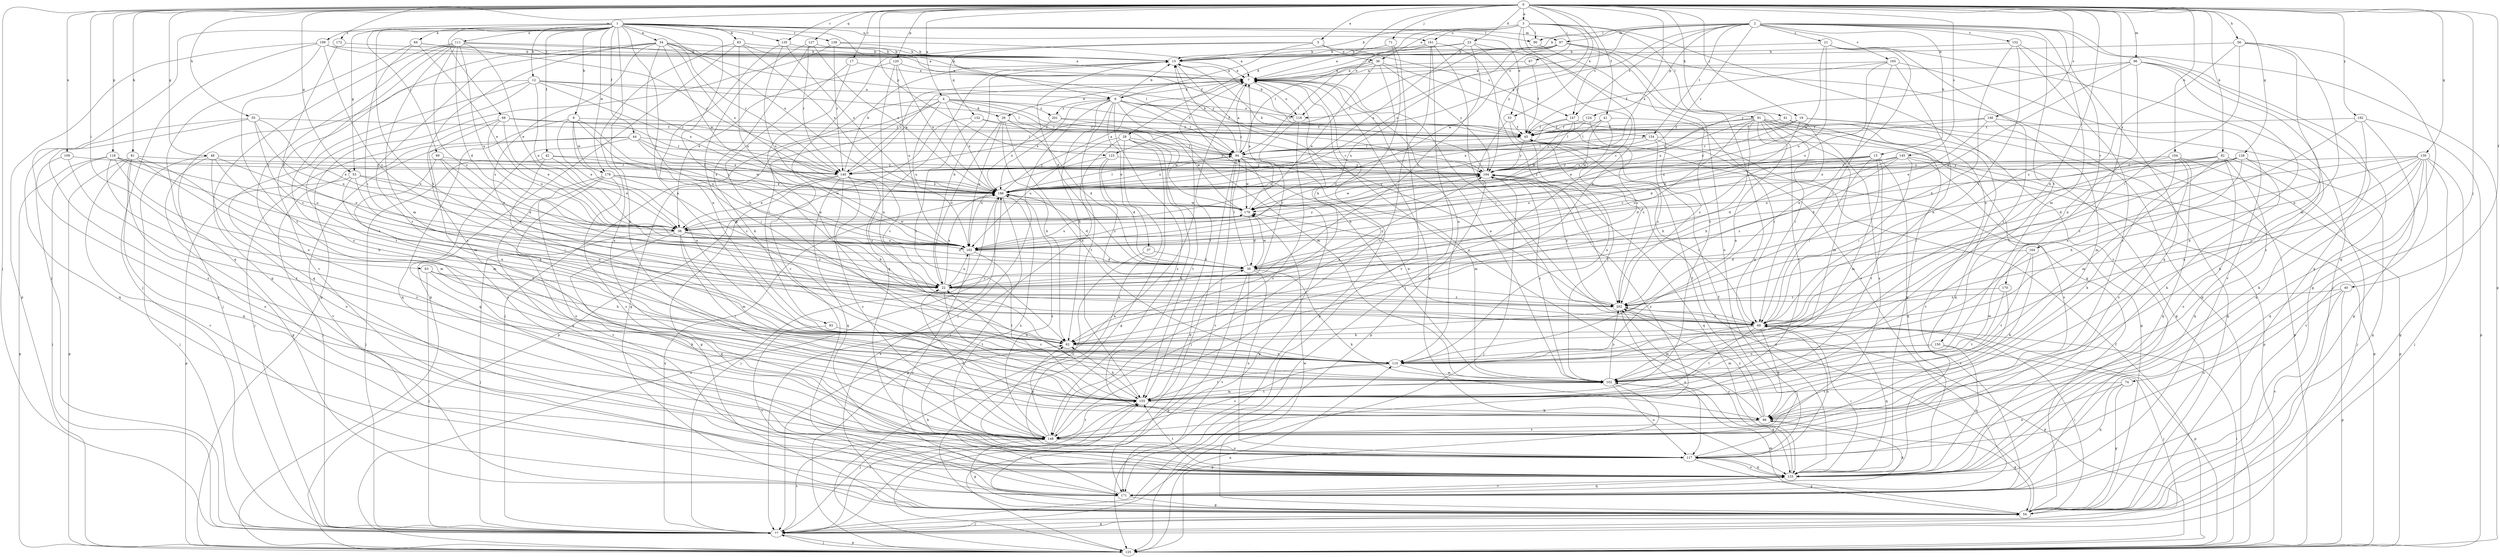 strict digraph  {
0;
1;
2;
3;
4;
5;
6;
7;
9;
12;
13;
15;
17;
19;
21;
22;
23;
28;
29;
30;
33;
34;
36;
37;
38;
40;
41;
42;
44;
45;
48;
53;
54;
55;
56;
61;
62;
63;
67;
68;
69;
71;
74;
77;
81;
82;
83;
84;
86;
89;
90;
91;
93;
94;
96;
97;
102;
104;
109;
110;
111;
116;
117;
118;
120;
123;
124;
125;
127;
128;
130;
132;
133;
135;
138;
140;
145;
146;
147;
148;
150;
152;
154;
155;
161;
162;
164;
165;
170;
171;
172;
178;
179;
186;
192;
194;
199;
201;
202;
0 -> 3  [label=a];
0 -> 4  [label=a];
0 -> 5  [label=a];
0 -> 17  [label=c];
0 -> 19  [label=c];
0 -> 23  [label=d];
0 -> 28  [label=d];
0 -> 33  [label=e];
0 -> 40  [label=f];
0 -> 41  [label=f];
0 -> 48  [label=g];
0 -> 53  [label=g];
0 -> 55  [label=h];
0 -> 56  [label=h];
0 -> 61  [label=h];
0 -> 63  [label=i];
0 -> 67  [label=i];
0 -> 71  [label=j];
0 -> 74  [label=j];
0 -> 77  [label=j];
0 -> 81  [label=k];
0 -> 82  [label=k];
0 -> 96  [label=m];
0 -> 104  [label=n];
0 -> 109  [label=n];
0 -> 110  [label=n];
0 -> 118  [label=p];
0 -> 120  [label=p];
0 -> 123  [label=p];
0 -> 127  [label=q];
0 -> 128  [label=q];
0 -> 130  [label=q];
0 -> 135  [label=r];
0 -> 145  [label=s];
0 -> 146  [label=s];
0 -> 164  [label=v];
0 -> 172  [label=w];
0 -> 186  [label=x];
0 -> 192  [label=y];
1 -> 6  [label=a];
1 -> 9  [label=b];
1 -> 12  [label=b];
1 -> 33  [label=e];
1 -> 34  [label=e];
1 -> 42  [label=f];
1 -> 44  [label=f];
1 -> 53  [label=g];
1 -> 62  [label=h];
1 -> 68  [label=i];
1 -> 69  [label=i];
1 -> 77  [label=j];
1 -> 83  [label=k];
1 -> 84  [label=k];
1 -> 86  [label=k];
1 -> 89  [label=l];
1 -> 90  [label=l];
1 -> 97  [label=m];
1 -> 110  [label=n];
1 -> 111  [label=o];
1 -> 135  [label=r];
1 -> 138  [label=r];
1 -> 161  [label=u];
1 -> 178  [label=w];
1 -> 186  [label=x];
1 -> 199  [label=z];
2 -> 13  [label=b];
2 -> 15  [label=b];
2 -> 21  [label=c];
2 -> 54  [label=g];
2 -> 90  [label=l];
2 -> 97  [label=m];
2 -> 102  [label=m];
2 -> 116  [label=o];
2 -> 123  [label=p];
2 -> 124  [label=p];
2 -> 125  [label=p];
2 -> 140  [label=r];
2 -> 147  [label=s];
2 -> 150  [label=t];
2 -> 152  [label=t];
2 -> 154  [label=t];
2 -> 165  [label=v];
2 -> 170  [label=v];
3 -> 15  [label=b];
3 -> 22  [label=c];
3 -> 36  [label=e];
3 -> 62  [label=h];
3 -> 90  [label=l];
3 -> 91  [label=l];
3 -> 116  [label=o];
3 -> 147  [label=s];
3 -> 161  [label=u];
3 -> 171  [label=v];
3 -> 194  [label=y];
4 -> 29  [label=d];
4 -> 45  [label=f];
4 -> 54  [label=g];
4 -> 77  [label=j];
4 -> 93  [label=l];
4 -> 94  [label=l];
4 -> 162  [label=u];
4 -> 186  [label=x];
4 -> 194  [label=y];
4 -> 201  [label=z];
5 -> 6  [label=a];
5 -> 36  [label=e];
5 -> 132  [label=q];
5 -> 147  [label=s];
5 -> 171  [label=v];
6 -> 15  [label=b];
6 -> 37  [label=e];
6 -> 45  [label=f];
6 -> 62  [label=h];
6 -> 77  [label=j];
6 -> 94  [label=l];
6 -> 102  [label=m];
6 -> 116  [label=o];
6 -> 148  [label=s];
6 -> 154  [label=t];
6 -> 155  [label=t];
6 -> 186  [label=x];
6 -> 201  [label=z];
7 -> 6  [label=a];
7 -> 29  [label=d];
7 -> 69  [label=i];
7 -> 110  [label=n];
7 -> 116  [label=o];
7 -> 125  [label=p];
7 -> 133  [label=q];
7 -> 140  [label=r];
7 -> 155  [label=t];
9 -> 38  [label=e];
9 -> 45  [label=f];
9 -> 69  [label=i];
9 -> 110  [label=n];
9 -> 133  [label=q];
9 -> 162  [label=u];
9 -> 178  [label=w];
12 -> 6  [label=a];
12 -> 38  [label=e];
12 -> 77  [label=j];
12 -> 94  [label=l];
12 -> 133  [label=q];
12 -> 140  [label=r];
12 -> 155  [label=t];
12 -> 186  [label=x];
13 -> 30  [label=d];
13 -> 69  [label=i];
13 -> 102  [label=m];
13 -> 133  [label=q];
13 -> 155  [label=t];
13 -> 162  [label=u];
13 -> 186  [label=x];
13 -> 194  [label=y];
15 -> 7  [label=a];
15 -> 30  [label=d];
15 -> 133  [label=q];
15 -> 202  [label=z];
17 -> 7  [label=a];
17 -> 62  [label=h];
17 -> 110  [label=n];
19 -> 30  [label=d];
19 -> 45  [label=f];
19 -> 54  [label=g];
19 -> 94  [label=l];
19 -> 125  [label=p];
19 -> 186  [label=x];
21 -> 15  [label=b];
21 -> 77  [label=j];
21 -> 110  [label=n];
21 -> 155  [label=t];
21 -> 162  [label=u];
21 -> 179  [label=w];
22 -> 15  [label=b];
22 -> 155  [label=t];
22 -> 162  [label=u];
22 -> 186  [label=x];
22 -> 194  [label=y];
22 -> 202  [label=z];
23 -> 7  [label=a];
23 -> 15  [label=b];
23 -> 22  [label=c];
23 -> 45  [label=f];
23 -> 54  [label=g];
23 -> 186  [label=x];
28 -> 54  [label=g];
28 -> 77  [label=j];
28 -> 86  [label=k];
28 -> 94  [label=l];
28 -> 117  [label=o];
28 -> 155  [label=t];
28 -> 162  [label=u];
29 -> 22  [label=c];
29 -> 30  [label=d];
29 -> 45  [label=f];
29 -> 62  [label=h];
29 -> 110  [label=n];
29 -> 162  [label=u];
30 -> 22  [label=c];
30 -> 86  [label=k];
30 -> 94  [label=l];
30 -> 117  [label=o];
30 -> 125  [label=p];
30 -> 171  [label=v];
30 -> 179  [label=w];
33 -> 45  [label=f];
33 -> 125  [label=p];
33 -> 202  [label=z];
34 -> 7  [label=a];
34 -> 15  [label=b];
34 -> 94  [label=l];
34 -> 140  [label=r];
34 -> 148  [label=s];
34 -> 155  [label=t];
34 -> 162  [label=u];
34 -> 171  [label=v];
34 -> 179  [label=w];
34 -> 186  [label=x];
34 -> 202  [label=z];
36 -> 7  [label=a];
36 -> 38  [label=e];
36 -> 94  [label=l];
36 -> 162  [label=u];
36 -> 171  [label=v];
36 -> 194  [label=y];
37 -> 30  [label=d];
37 -> 117  [label=o];
38 -> 22  [label=c];
38 -> 30  [label=d];
38 -> 77  [label=j];
38 -> 102  [label=m];
38 -> 133  [label=q];
38 -> 155  [label=t];
38 -> 162  [label=u];
38 -> 179  [label=w];
40 -> 117  [label=o];
40 -> 125  [label=p];
40 -> 171  [label=v];
40 -> 202  [label=z];
41 -> 38  [label=e];
41 -> 45  [label=f];
41 -> 69  [label=i];
41 -> 94  [label=l];
41 -> 179  [label=w];
42 -> 38  [label=e];
42 -> 77  [label=j];
42 -> 110  [label=n];
42 -> 186  [label=x];
42 -> 194  [label=y];
44 -> 77  [label=j];
44 -> 94  [label=l];
44 -> 133  [label=q];
44 -> 171  [label=v];
44 -> 179  [label=w];
44 -> 186  [label=x];
44 -> 194  [label=y];
45 -> 94  [label=l];
45 -> 110  [label=n];
45 -> 194  [label=y];
48 -> 54  [label=g];
48 -> 77  [label=j];
48 -> 110  [label=n];
48 -> 117  [label=o];
48 -> 140  [label=r];
48 -> 162  [label=u];
53 -> 38  [label=e];
53 -> 62  [label=h];
53 -> 69  [label=i];
53 -> 125  [label=p];
53 -> 186  [label=x];
54 -> 69  [label=i];
54 -> 77  [label=j];
54 -> 102  [label=m];
54 -> 155  [label=t];
54 -> 179  [label=w];
54 -> 186  [label=x];
54 -> 194  [label=y];
55 -> 22  [label=c];
55 -> 38  [label=e];
55 -> 45  [label=f];
55 -> 133  [label=q];
55 -> 148  [label=s];
55 -> 162  [label=u];
56 -> 15  [label=b];
56 -> 69  [label=i];
56 -> 102  [label=m];
56 -> 110  [label=n];
56 -> 133  [label=q];
56 -> 202  [label=z];
61 -> 45  [label=f];
61 -> 54  [label=g];
61 -> 62  [label=h];
61 -> 133  [label=q];
62 -> 110  [label=n];
63 -> 22  [label=c];
63 -> 62  [label=h];
63 -> 77  [label=j];
63 -> 86  [label=k];
67 -> 7  [label=a];
67 -> 45  [label=f];
68 -> 38  [label=e];
68 -> 45  [label=f];
68 -> 77  [label=j];
68 -> 94  [label=l];
68 -> 102  [label=m];
68 -> 140  [label=r];
68 -> 162  [label=u];
69 -> 62  [label=h];
69 -> 86  [label=k];
69 -> 102  [label=m];
69 -> 117  [label=o];
69 -> 125  [label=p];
69 -> 133  [label=q];
69 -> 155  [label=t];
69 -> 179  [label=w];
69 -> 202  [label=z];
71 -> 15  [label=b];
71 -> 62  [label=h];
71 -> 171  [label=v];
74 -> 54  [label=g];
74 -> 117  [label=o];
74 -> 133  [label=q];
74 -> 155  [label=t];
77 -> 54  [label=g];
77 -> 125  [label=p];
77 -> 148  [label=s];
77 -> 155  [label=t];
77 -> 186  [label=x];
81 -> 62  [label=h];
81 -> 102  [label=m];
81 -> 117  [label=o];
81 -> 125  [label=p];
81 -> 133  [label=q];
81 -> 140  [label=r];
81 -> 171  [label=v];
82 -> 69  [label=i];
82 -> 77  [label=j];
82 -> 102  [label=m];
82 -> 117  [label=o];
82 -> 133  [label=q];
82 -> 162  [label=u];
82 -> 194  [label=y];
83 -> 15  [label=b];
83 -> 125  [label=p];
83 -> 148  [label=s];
83 -> 162  [label=u];
83 -> 186  [label=x];
83 -> 194  [label=y];
84 -> 15  [label=b];
84 -> 38  [label=e];
84 -> 69  [label=i];
84 -> 140  [label=r];
84 -> 155  [label=t];
86 -> 7  [label=a];
86 -> 45  [label=f];
86 -> 54  [label=g];
86 -> 148  [label=s];
86 -> 202  [label=z];
89 -> 22  [label=c];
89 -> 30  [label=d];
89 -> 148  [label=s];
89 -> 194  [label=y];
90 -> 155  [label=t];
91 -> 22  [label=c];
91 -> 45  [label=f];
91 -> 62  [label=h];
91 -> 69  [label=i];
91 -> 102  [label=m];
91 -> 110  [label=n];
91 -> 133  [label=q];
91 -> 148  [label=s];
91 -> 155  [label=t];
91 -> 171  [label=v];
91 -> 186  [label=x];
91 -> 194  [label=y];
93 -> 62  [label=h];
93 -> 171  [label=v];
94 -> 7  [label=a];
94 -> 15  [label=b];
94 -> 77  [label=j];
94 -> 102  [label=m];
94 -> 125  [label=p];
94 -> 171  [label=v];
94 -> 179  [label=w];
94 -> 186  [label=x];
94 -> 194  [label=y];
96 -> 7  [label=a];
96 -> 30  [label=d];
96 -> 54  [label=g];
96 -> 86  [label=k];
96 -> 110  [label=n];
96 -> 148  [label=s];
96 -> 194  [label=y];
97 -> 7  [label=a];
97 -> 15  [label=b];
97 -> 117  [label=o];
97 -> 125  [label=p];
97 -> 133  [label=q];
97 -> 140  [label=r];
97 -> 179  [label=w];
97 -> 186  [label=x];
102 -> 7  [label=a];
102 -> 15  [label=b];
102 -> 45  [label=f];
102 -> 117  [label=o];
102 -> 125  [label=p];
102 -> 133  [label=q];
102 -> 155  [label=t];
102 -> 194  [label=y];
102 -> 202  [label=z];
104 -> 30  [label=d];
104 -> 86  [label=k];
104 -> 125  [label=p];
104 -> 133  [label=q];
104 -> 140  [label=r];
104 -> 148  [label=s];
109 -> 140  [label=r];
109 -> 148  [label=s];
109 -> 155  [label=t];
110 -> 102  [label=m];
110 -> 148  [label=s];
110 -> 155  [label=t];
111 -> 15  [label=b];
111 -> 22  [label=c];
111 -> 30  [label=d];
111 -> 38  [label=e];
111 -> 45  [label=f];
111 -> 54  [label=g];
111 -> 102  [label=m];
111 -> 117  [label=o];
111 -> 148  [label=s];
111 -> 162  [label=u];
116 -> 15  [label=b];
116 -> 22  [label=c];
116 -> 148  [label=s];
117 -> 45  [label=f];
117 -> 54  [label=g];
117 -> 133  [label=q];
117 -> 186  [label=x];
118 -> 77  [label=j];
118 -> 102  [label=m];
118 -> 125  [label=p];
118 -> 140  [label=r];
118 -> 148  [label=s];
118 -> 162  [label=u];
118 -> 202  [label=z];
120 -> 7  [label=a];
120 -> 38  [label=e];
120 -> 110  [label=n];
120 -> 162  [label=u];
120 -> 186  [label=x];
123 -> 30  [label=d];
123 -> 162  [label=u];
123 -> 194  [label=y];
123 -> 202  [label=z];
124 -> 22  [label=c];
124 -> 45  [label=f];
124 -> 94  [label=l];
125 -> 7  [label=a];
125 -> 45  [label=f];
125 -> 69  [label=i];
125 -> 77  [label=j];
125 -> 110  [label=n];
125 -> 186  [label=x];
127 -> 15  [label=b];
127 -> 86  [label=k];
127 -> 140  [label=r];
127 -> 155  [label=t];
127 -> 186  [label=x];
128 -> 54  [label=g];
128 -> 62  [label=h];
128 -> 69  [label=i];
128 -> 86  [label=k];
128 -> 162  [label=u];
128 -> 186  [label=x];
128 -> 194  [label=y];
130 -> 30  [label=d];
130 -> 54  [label=g];
130 -> 69  [label=i];
130 -> 77  [label=j];
130 -> 86  [label=k];
130 -> 110  [label=n];
130 -> 133  [label=q];
130 -> 140  [label=r];
130 -> 171  [label=v];
130 -> 202  [label=z];
132 -> 45  [label=f];
132 -> 62  [label=h];
132 -> 125  [label=p];
132 -> 179  [label=w];
133 -> 69  [label=i];
133 -> 117  [label=o];
133 -> 155  [label=t];
133 -> 171  [label=v];
133 -> 202  [label=z];
135 -> 15  [label=b];
135 -> 110  [label=n];
135 -> 162  [label=u];
135 -> 186  [label=x];
138 -> 7  [label=a];
138 -> 15  [label=b];
138 -> 125  [label=p];
138 -> 140  [label=r];
140 -> 7  [label=a];
140 -> 15  [label=b];
140 -> 22  [label=c];
140 -> 38  [label=e];
140 -> 54  [label=g];
140 -> 62  [label=h];
140 -> 133  [label=q];
140 -> 148  [label=s];
140 -> 186  [label=x];
140 -> 202  [label=z];
145 -> 30  [label=d];
145 -> 69  [label=i];
145 -> 125  [label=p];
145 -> 140  [label=r];
145 -> 148  [label=s];
145 -> 162  [label=u];
145 -> 179  [label=w];
145 -> 202  [label=z];
146 -> 38  [label=e];
146 -> 45  [label=f];
146 -> 86  [label=k];
146 -> 102  [label=m];
146 -> 140  [label=r];
147 -> 45  [label=f];
147 -> 179  [label=w];
147 -> 186  [label=x];
147 -> 194  [label=y];
147 -> 202  [label=z];
148 -> 7  [label=a];
148 -> 22  [label=c];
148 -> 54  [label=g];
148 -> 62  [label=h];
148 -> 117  [label=o];
148 -> 155  [label=t];
148 -> 186  [label=x];
148 -> 194  [label=y];
150 -> 77  [label=j];
150 -> 102  [label=m];
150 -> 110  [label=n];
150 -> 133  [label=q];
152 -> 15  [label=b];
152 -> 62  [label=h];
152 -> 69  [label=i];
152 -> 133  [label=q];
152 -> 148  [label=s];
154 -> 54  [label=g];
154 -> 94  [label=l];
154 -> 125  [label=p];
154 -> 140  [label=r];
154 -> 202  [label=z];
155 -> 22  [label=c];
155 -> 30  [label=d];
155 -> 62  [label=h];
155 -> 77  [label=j];
155 -> 86  [label=k];
155 -> 102  [label=m];
161 -> 15  [label=b];
161 -> 69  [label=i];
161 -> 77  [label=j];
161 -> 94  [label=l];
161 -> 148  [label=s];
161 -> 202  [label=z];
162 -> 30  [label=d];
162 -> 155  [label=t];
162 -> 171  [label=v];
162 -> 194  [label=y];
164 -> 30  [label=d];
164 -> 86  [label=k];
164 -> 102  [label=m];
164 -> 155  [label=t];
165 -> 7  [label=a];
165 -> 45  [label=f];
165 -> 69  [label=i];
165 -> 110  [label=n];
165 -> 162  [label=u];
165 -> 171  [label=v];
170 -> 148  [label=s];
170 -> 155  [label=t];
170 -> 202  [label=z];
171 -> 54  [label=g];
171 -> 62  [label=h];
171 -> 86  [label=k];
171 -> 133  [label=q];
172 -> 15  [label=b];
172 -> 22  [label=c];
178 -> 22  [label=c];
178 -> 117  [label=o];
178 -> 133  [label=q];
178 -> 148  [label=s];
178 -> 171  [label=v];
178 -> 179  [label=w];
178 -> 186  [label=x];
179 -> 7  [label=a];
179 -> 30  [label=d];
179 -> 38  [label=e];
179 -> 162  [label=u];
186 -> 7  [label=a];
186 -> 30  [label=d];
186 -> 77  [label=j];
186 -> 94  [label=l];
186 -> 125  [label=p];
186 -> 179  [label=w];
186 -> 194  [label=y];
192 -> 45  [label=f];
192 -> 54  [label=g];
192 -> 110  [label=n];
192 -> 125  [label=p];
192 -> 133  [label=q];
194 -> 15  [label=b];
194 -> 69  [label=i];
194 -> 77  [label=j];
194 -> 133  [label=q];
194 -> 179  [label=w];
194 -> 186  [label=x];
199 -> 7  [label=a];
199 -> 15  [label=b];
199 -> 22  [label=c];
199 -> 77  [label=j];
199 -> 125  [label=p];
199 -> 133  [label=q];
201 -> 45  [label=f];
201 -> 179  [label=w];
201 -> 186  [label=x];
202 -> 69  [label=i];
202 -> 117  [label=o];
202 -> 125  [label=p];
202 -> 194  [label=y];
}
